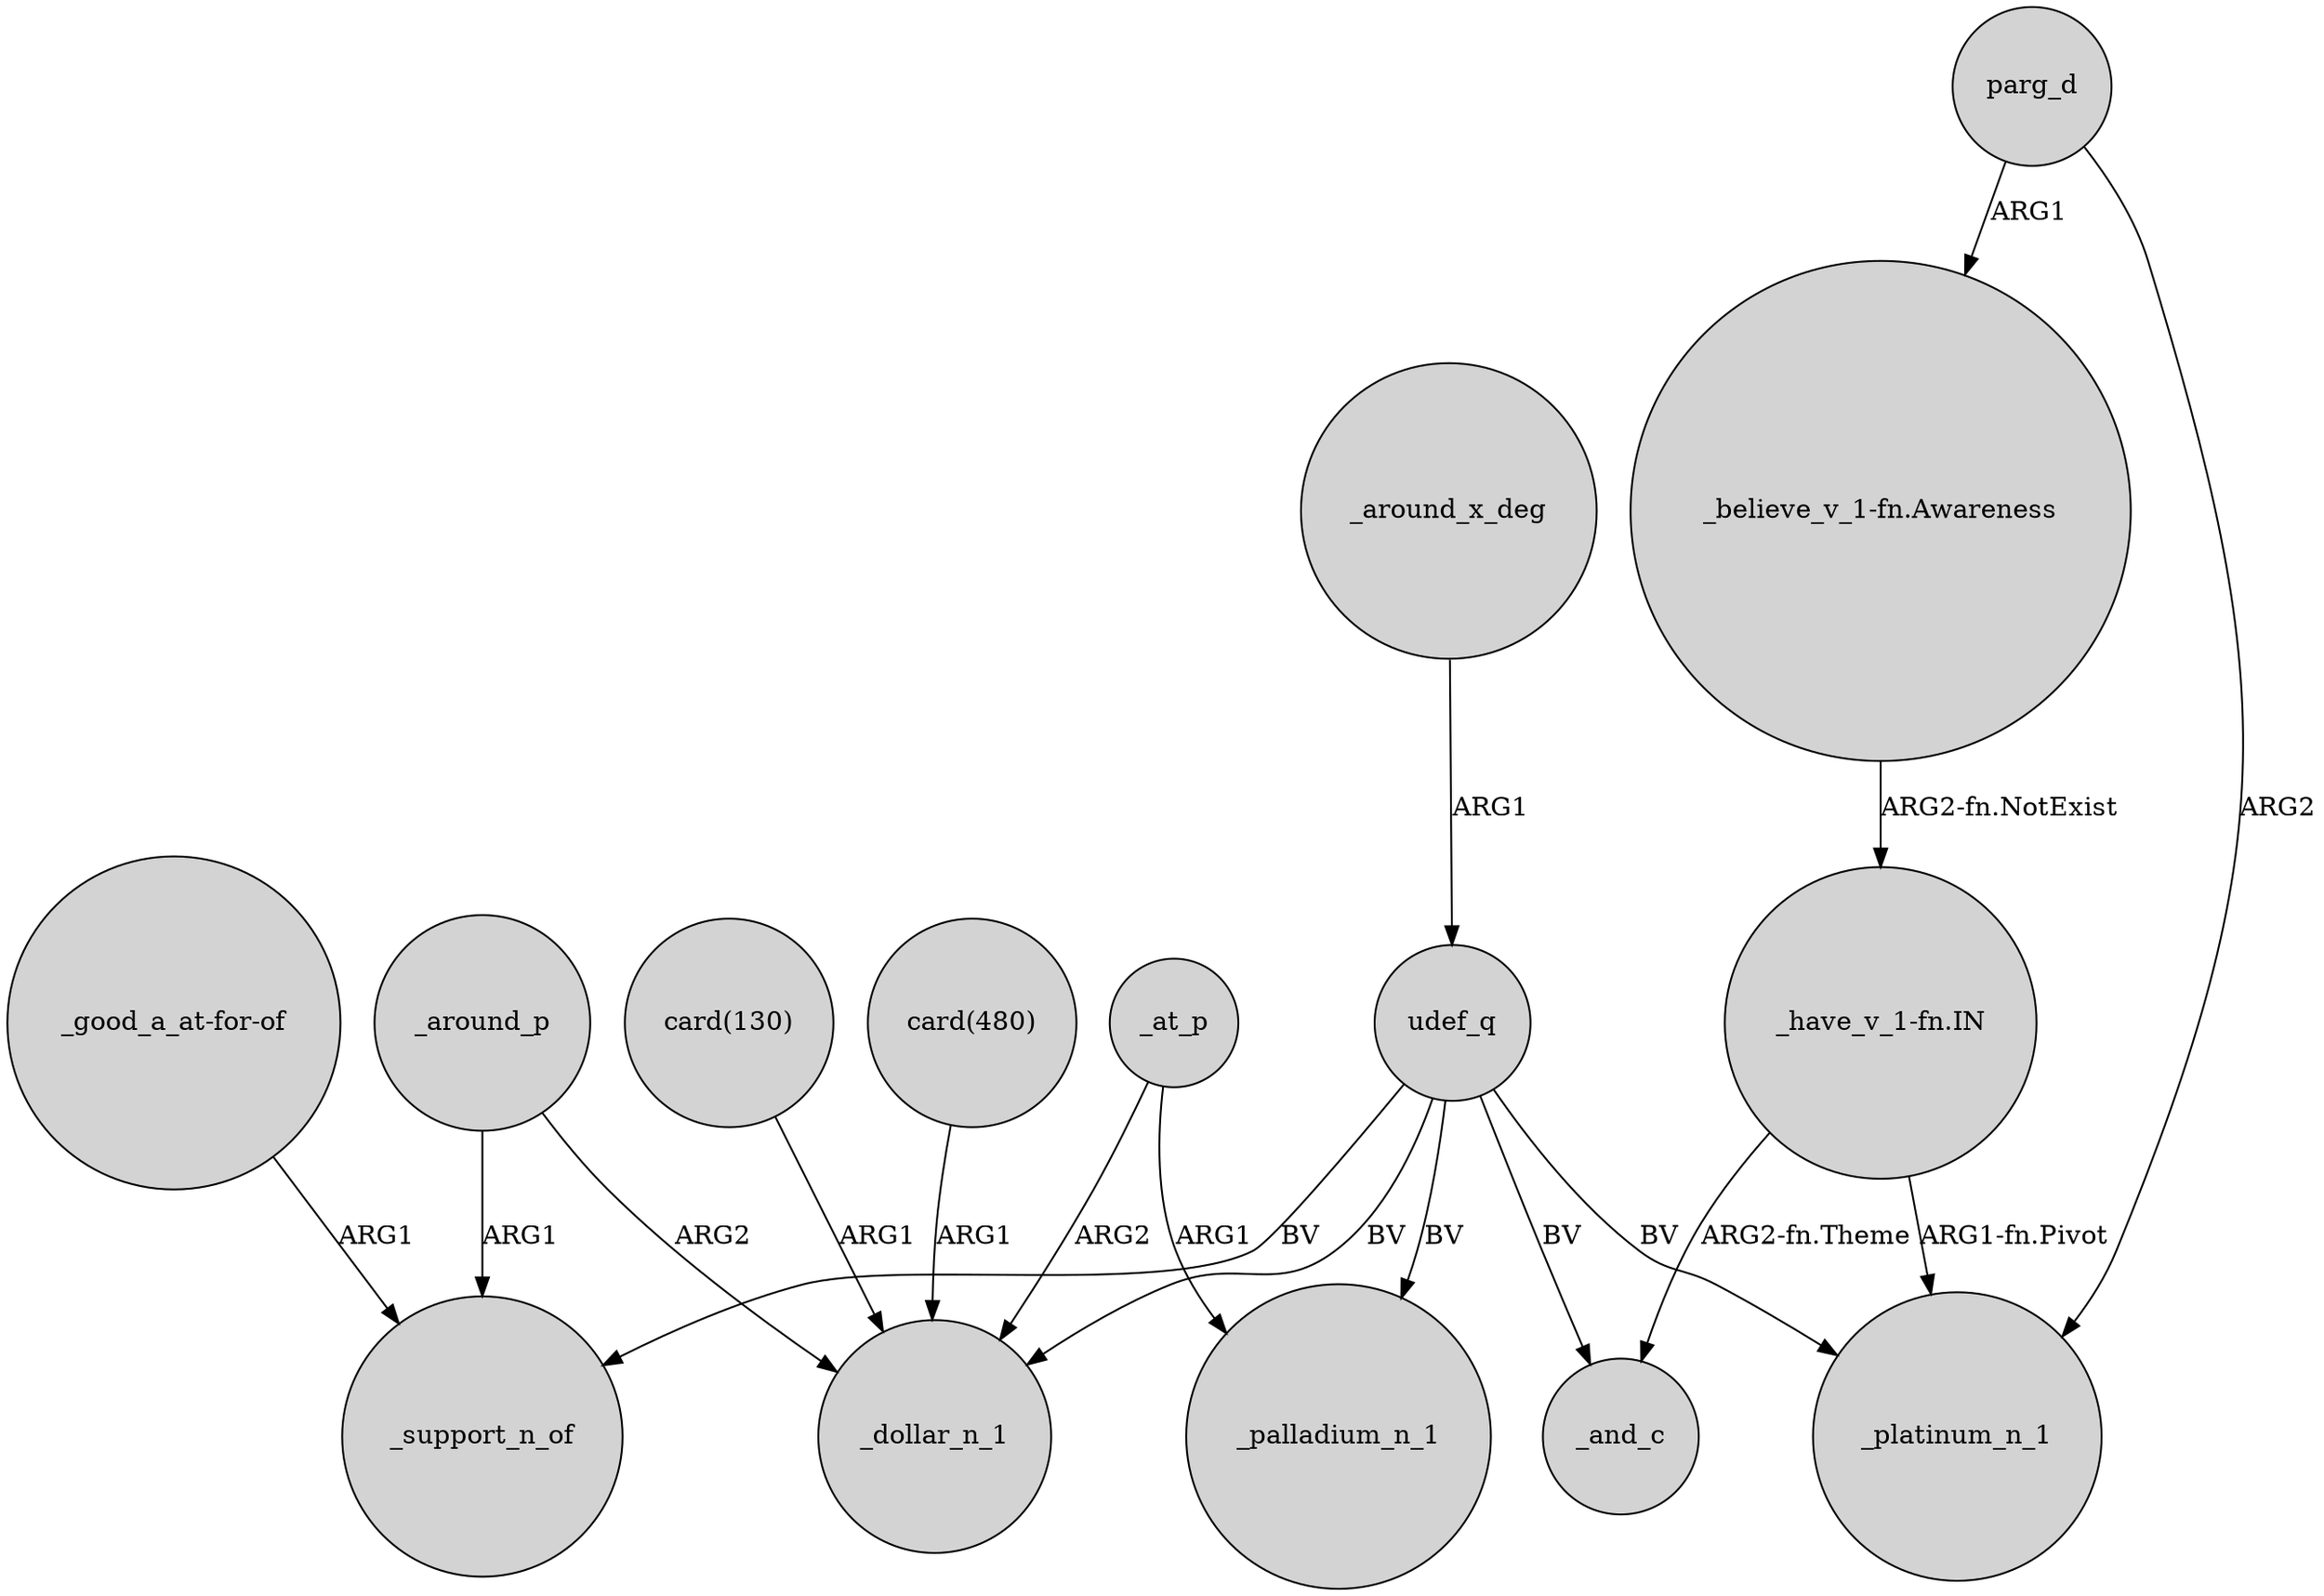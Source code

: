 digraph {
	node [shape=circle style=filled]
	_around_x_deg -> udef_q [label=ARG1]
	udef_q -> _support_n_of [label=BV]
	"_have_v_1-fn.IN" -> _and_c [label="ARG2-fn.Theme"]
	_at_p -> _dollar_n_1 [label=ARG2]
	"card(130)" -> _dollar_n_1 [label=ARG1]
	parg_d -> "_believe_v_1-fn.Awareness" [label=ARG1]
	"_good_a_at-for-of" -> _support_n_of [label=ARG1]
	"_believe_v_1-fn.Awareness" -> "_have_v_1-fn.IN" [label="ARG2-fn.NotExist"]
	udef_q -> _dollar_n_1 [label=BV]
	_at_p -> _palladium_n_1 [label=ARG1]
	parg_d -> _platinum_n_1 [label=ARG2]
	udef_q -> _and_c [label=BV]
	udef_q -> _platinum_n_1 [label=BV]
	_around_p -> _dollar_n_1 [label=ARG2]
	"card(480)" -> _dollar_n_1 [label=ARG1]
	"_have_v_1-fn.IN" -> _platinum_n_1 [label="ARG1-fn.Pivot"]
	udef_q -> _palladium_n_1 [label=BV]
	_around_p -> _support_n_of [label=ARG1]
}

